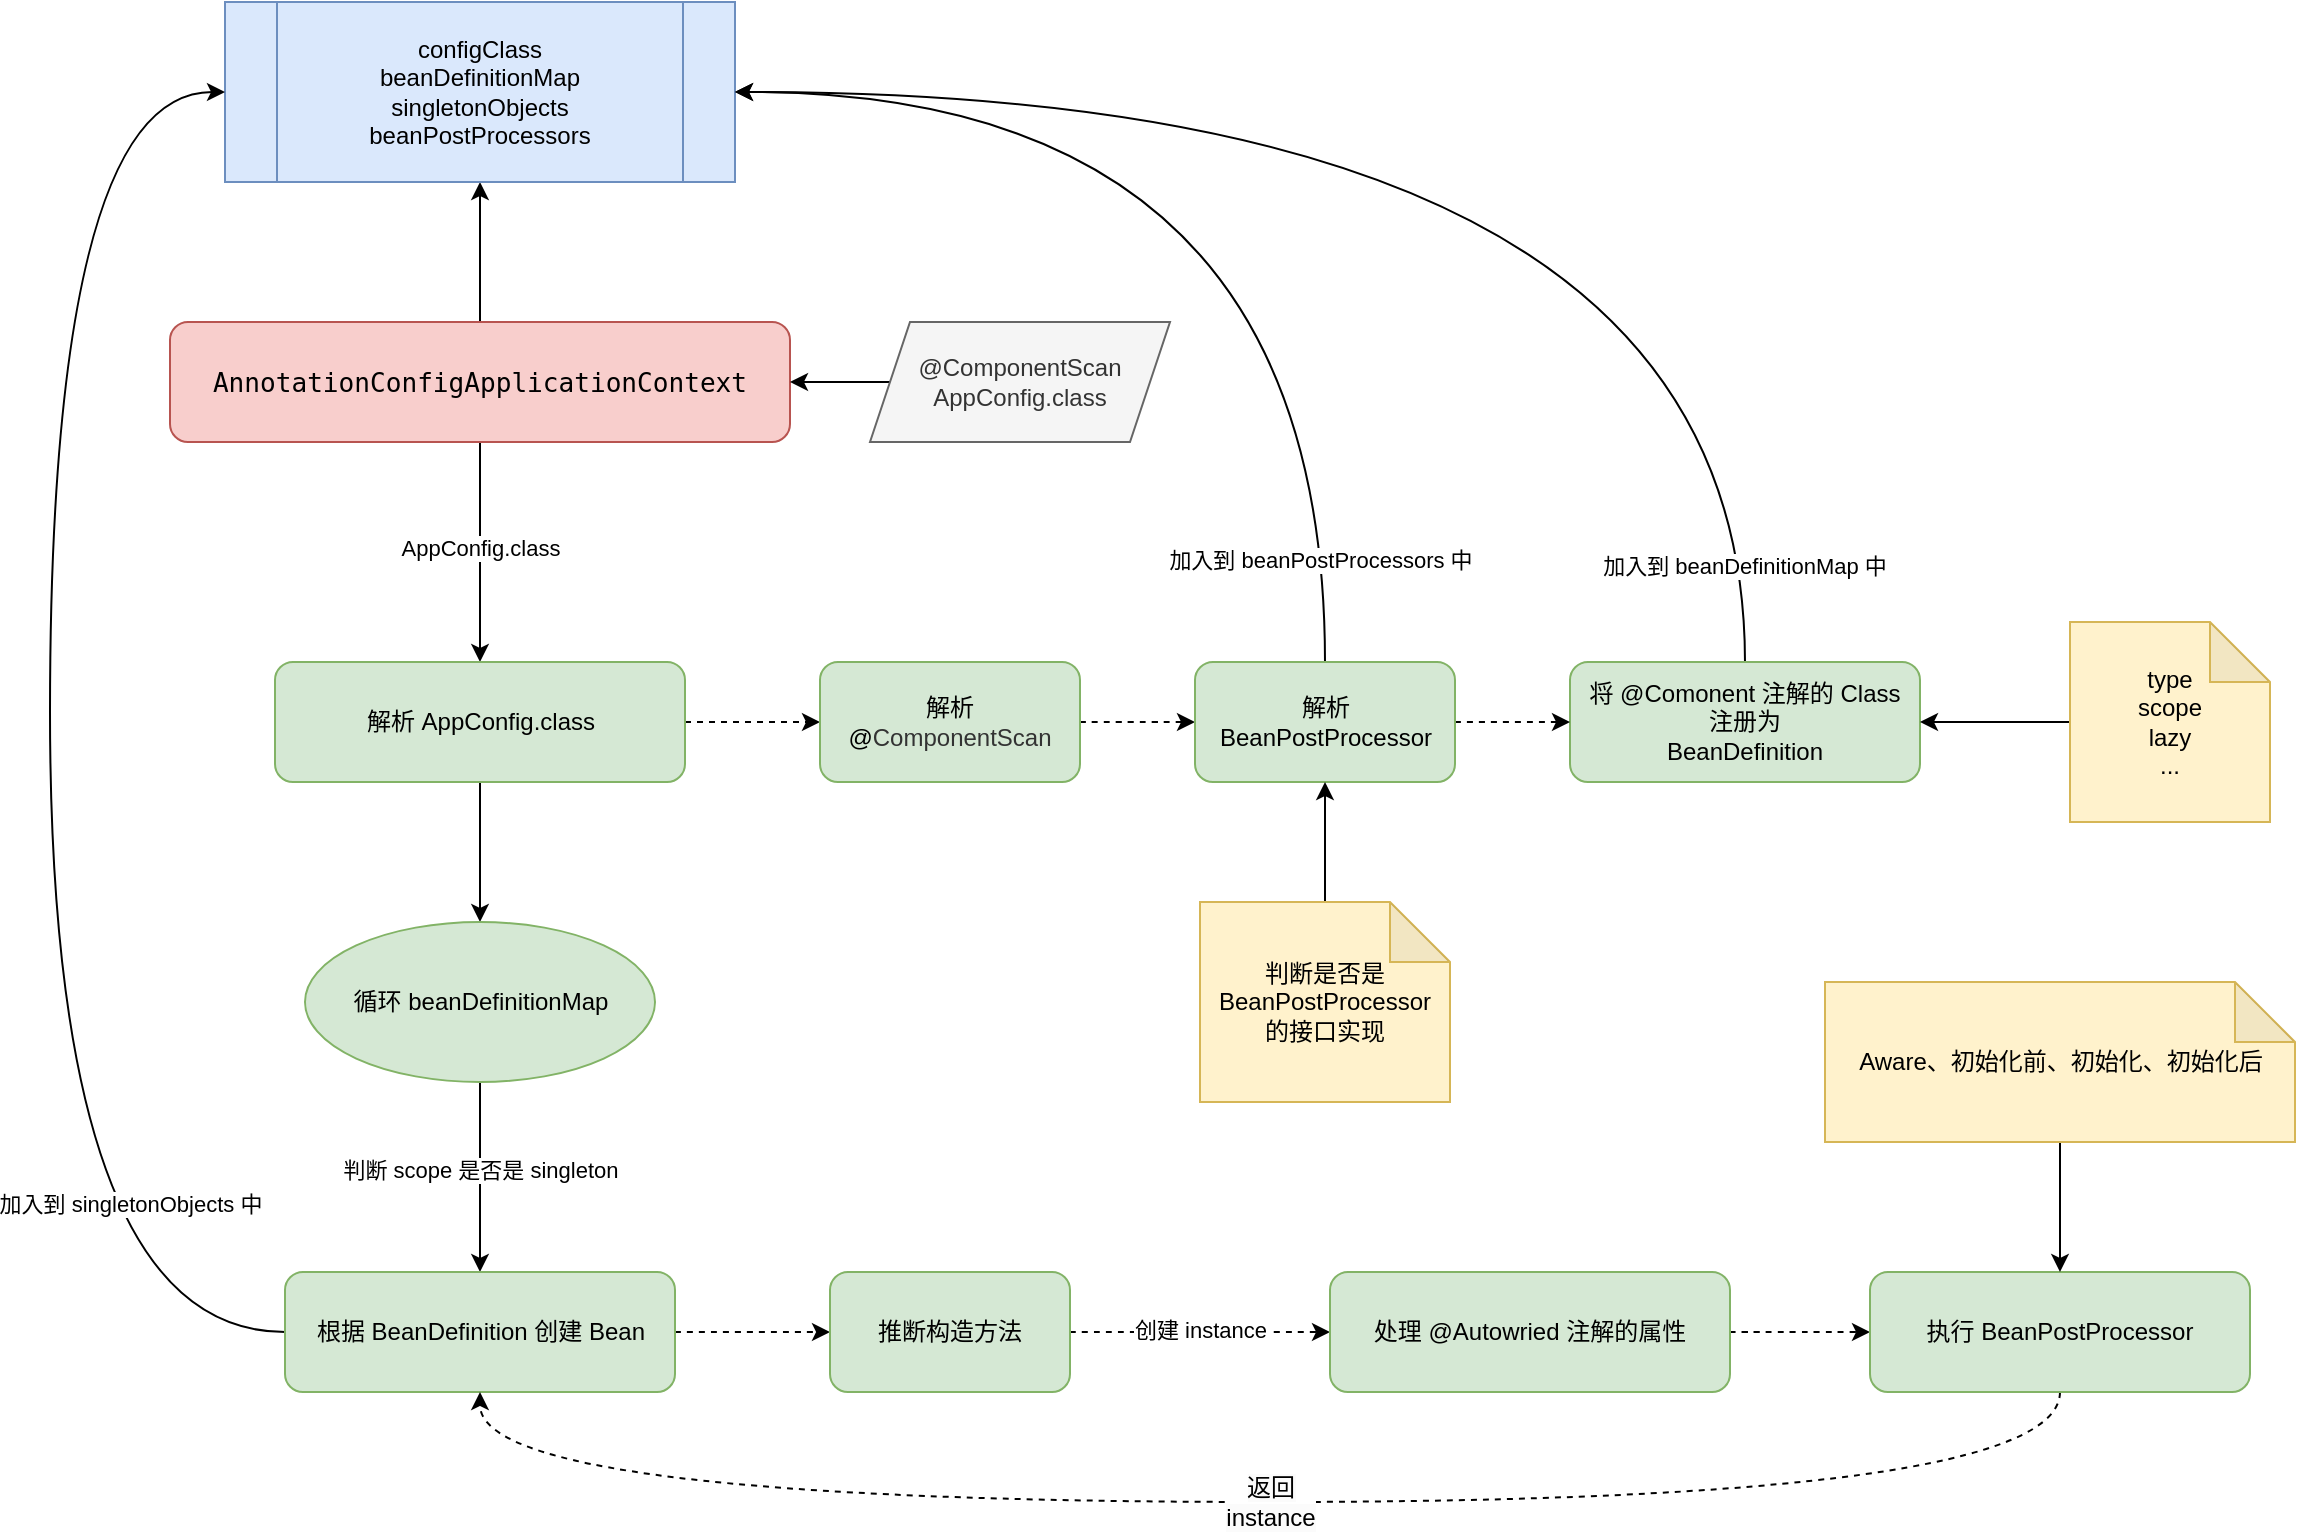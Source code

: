 <mxfile version="24.8.3">
  <diagram name="第 1 页" id="I0ANvSmxnXIREpwsrQhY">
    <mxGraphModel dx="1242" dy="1930" grid="1" gridSize="10" guides="1" tooltips="1" connect="1" arrows="1" fold="1" page="1" pageScale="1" pageWidth="827" pageHeight="1169" math="0" shadow="0">
      <root>
        <mxCell id="0" />
        <mxCell id="1" parent="0" />
        <mxCell id="OPas7R8hlcuFhmpju5PL-4" value="" style="edgeStyle=orthogonalEdgeStyle;rounded=0;orthogonalLoop=1;jettySize=auto;html=1;" edge="1" parent="1" source="OPas7R8hlcuFhmpju5PL-1" target="OPas7R8hlcuFhmpju5PL-3">
          <mxGeometry relative="1" as="geometry" />
        </mxCell>
        <mxCell id="OPas7R8hlcuFhmpju5PL-5" value="AppConfig.class" style="edgeLabel;html=1;align=center;verticalAlign=middle;resizable=0;points=[];" vertex="1" connectable="0" parent="OPas7R8hlcuFhmpju5PL-4">
          <mxGeometry x="-0.05" relative="1" as="geometry">
            <mxPoint as="offset" />
          </mxGeometry>
        </mxCell>
        <mxCell id="OPas7R8hlcuFhmpju5PL-14" style="edgeStyle=orthogonalEdgeStyle;rounded=0;orthogonalLoop=1;jettySize=auto;html=1;exitX=0.5;exitY=0;exitDx=0;exitDy=0;" edge="1" parent="1" source="OPas7R8hlcuFhmpju5PL-1" target="OPas7R8hlcuFhmpju5PL-12">
          <mxGeometry relative="1" as="geometry" />
        </mxCell>
        <mxCell id="OPas7R8hlcuFhmpju5PL-1" value="&lt;div style=&quot;text-align: start; color: rgb(8, 8, 8);&quot;&gt;&lt;pre style=&quot;font-family: &amp;quot;JetBrains Mono&amp;quot;, monospace; font-size: 9.8pt;&quot;&gt;&lt;span style=&quot;color: rgb(0, 0, 0);&quot;&gt;AnnotationConfigApplicationContext&lt;/span&gt;&lt;/pre&gt;&lt;/div&gt;" style="rounded=1;whiteSpace=wrap;html=1;fillColor=#f8cecc;strokeColor=#b85450;" vertex="1" parent="1">
          <mxGeometry x="110" y="80" width="310" height="60" as="geometry" />
        </mxCell>
        <mxCell id="OPas7R8hlcuFhmpju5PL-11" value="" style="edgeStyle=orthogonalEdgeStyle;rounded=0;orthogonalLoop=1;jettySize=auto;html=1;dashed=1;" edge="1" parent="1" source="OPas7R8hlcuFhmpju5PL-3" target="OPas7R8hlcuFhmpju5PL-10">
          <mxGeometry relative="1" as="geometry" />
        </mxCell>
        <mxCell id="OPas7R8hlcuFhmpju5PL-29" value="" style="edgeStyle=orthogonalEdgeStyle;curved=1;rounded=0;orthogonalLoop=1;jettySize=auto;html=1;" edge="1" parent="1" source="OPas7R8hlcuFhmpju5PL-3" target="OPas7R8hlcuFhmpju5PL-28">
          <mxGeometry relative="1" as="geometry" />
        </mxCell>
        <mxCell id="OPas7R8hlcuFhmpju5PL-3" value="解析 AppConfig.class" style="whiteSpace=wrap;html=1;fillColor=#d5e8d4;strokeColor=#82b366;rounded=1;" vertex="1" parent="1">
          <mxGeometry x="162.5" y="250" width="205" height="60" as="geometry" />
        </mxCell>
        <mxCell id="OPas7R8hlcuFhmpju5PL-9" style="edgeStyle=orthogonalEdgeStyle;rounded=0;orthogonalLoop=1;jettySize=auto;html=1;" edge="1" parent="1" source="OPas7R8hlcuFhmpju5PL-8" target="OPas7R8hlcuFhmpju5PL-1">
          <mxGeometry relative="1" as="geometry" />
        </mxCell>
        <mxCell id="OPas7R8hlcuFhmpju5PL-8" value="&lt;div&gt;@ComponentScan&lt;/div&gt;AppConfig.class" style="shape=parallelogram;perimeter=parallelogramPerimeter;whiteSpace=wrap;html=1;fixedSize=1;fillColor=#f5f5f5;strokeColor=#666666;fontColor=#333333;" vertex="1" parent="1">
          <mxGeometry x="460" y="80" width="150" height="60" as="geometry" />
        </mxCell>
        <mxCell id="OPas7R8hlcuFhmpju5PL-18" value="" style="edgeStyle=orthogonalEdgeStyle;curved=1;rounded=0;orthogonalLoop=1;jettySize=auto;html=1;dashed=1;entryX=0;entryY=0.5;entryDx=0;entryDy=0;" edge="1" parent="1" source="OPas7R8hlcuFhmpju5PL-10" target="OPas7R8hlcuFhmpju5PL-51">
          <mxGeometry relative="1" as="geometry">
            <mxPoint x="590" y="280" as="targetPoint" />
          </mxGeometry>
        </mxCell>
        <mxCell id="OPas7R8hlcuFhmpju5PL-10" value="解析&lt;div&gt;@&lt;span style=&quot;caret-color: rgb(51, 51, 51); color: rgb(51, 51, 51);&quot;&gt;ComponentScan&lt;/span&gt;&lt;/div&gt;" style="whiteSpace=wrap;html=1;fillColor=#d5e8d4;strokeColor=#82b366;rounded=1;" vertex="1" parent="1">
          <mxGeometry x="435" y="250" width="130" height="60" as="geometry" />
        </mxCell>
        <mxCell id="OPas7R8hlcuFhmpju5PL-12" value="configClass&lt;div&gt;beanDefinitionMap&lt;/div&gt;&lt;div&gt;singletonObjects&lt;br&gt;&lt;/div&gt;&lt;div&gt;beanPostProcessors&lt;/div&gt;" style="shape=process;whiteSpace=wrap;html=1;backgroundOutline=1;fillColor=#dae8fc;strokeColor=#6c8ebf;" vertex="1" parent="1">
          <mxGeometry x="137.5" y="-80" width="255" height="90" as="geometry" />
        </mxCell>
        <mxCell id="OPas7R8hlcuFhmpju5PL-22" style="edgeStyle=orthogonalEdgeStyle;curved=1;rounded=0;orthogonalLoop=1;jettySize=auto;html=1;exitX=0.5;exitY=0;exitDx=0;exitDy=0;entryX=1;entryY=0.5;entryDx=0;entryDy=0;" edge="1" parent="1" source="OPas7R8hlcuFhmpju5PL-17" target="OPas7R8hlcuFhmpju5PL-12">
          <mxGeometry relative="1" as="geometry" />
        </mxCell>
        <mxCell id="OPas7R8hlcuFhmpju5PL-23" value="加入到 beanDefinitionMap 中" style="edgeLabel;html=1;align=center;verticalAlign=middle;resizable=0;points=[];" vertex="1" connectable="0" parent="OPas7R8hlcuFhmpju5PL-22">
          <mxGeometry x="-0.878" y="2" relative="1" as="geometry">
            <mxPoint x="1" as="offset" />
          </mxGeometry>
        </mxCell>
        <mxCell id="OPas7R8hlcuFhmpju5PL-17" value="将 @Comonent 注解的 Class&lt;div&gt;注册为&lt;/div&gt;&lt;div&gt;BeanDefinition&lt;/div&gt;" style="whiteSpace=wrap;html=1;fillColor=#d5e8d4;strokeColor=#82b366;rounded=1;" vertex="1" parent="1">
          <mxGeometry x="810" y="250" width="175" height="60" as="geometry" />
        </mxCell>
        <mxCell id="OPas7R8hlcuFhmpju5PL-25" style="edgeStyle=orthogonalEdgeStyle;curved=1;rounded=0;orthogonalLoop=1;jettySize=auto;html=1;entryX=1;entryY=0.5;entryDx=0;entryDy=0;" edge="1" parent="1" source="OPas7R8hlcuFhmpju5PL-24" target="OPas7R8hlcuFhmpju5PL-17">
          <mxGeometry relative="1" as="geometry" />
        </mxCell>
        <mxCell id="OPas7R8hlcuFhmpju5PL-24" value="type&lt;div&gt;scope&lt;/div&gt;&lt;div&gt;lazy&lt;/div&gt;&lt;div&gt;...&lt;/div&gt;" style="shape=note;whiteSpace=wrap;html=1;backgroundOutline=1;darkOpacity=0.05;fillColor=#fff2cc;strokeColor=#d6b656;" vertex="1" parent="1">
          <mxGeometry x="1060" y="230" width="100" height="100" as="geometry" />
        </mxCell>
        <mxCell id="OPas7R8hlcuFhmpju5PL-31" value="" style="edgeStyle=orthogonalEdgeStyle;curved=1;rounded=0;orthogonalLoop=1;jettySize=auto;html=1;" edge="1" parent="1" source="OPas7R8hlcuFhmpju5PL-28" target="OPas7R8hlcuFhmpju5PL-30">
          <mxGeometry relative="1" as="geometry" />
        </mxCell>
        <mxCell id="OPas7R8hlcuFhmpju5PL-34" value="判断 scope 是否是 singleton" style="edgeLabel;html=1;align=center;verticalAlign=middle;resizable=0;points=[];" vertex="1" connectable="0" parent="OPas7R8hlcuFhmpju5PL-31">
          <mxGeometry x="-0.074" relative="1" as="geometry">
            <mxPoint as="offset" />
          </mxGeometry>
        </mxCell>
        <mxCell id="OPas7R8hlcuFhmpju5PL-28" value="循环 beanDefinitionMap" style="ellipse;whiteSpace=wrap;html=1;fillColor=#d5e8d4;strokeColor=#82b366;rounded=1;" vertex="1" parent="1">
          <mxGeometry x="177.5" y="380" width="175" height="80" as="geometry" />
        </mxCell>
        <mxCell id="OPas7R8hlcuFhmpju5PL-32" style="edgeStyle=orthogonalEdgeStyle;curved=1;rounded=0;orthogonalLoop=1;jettySize=auto;html=1;entryX=0;entryY=0.5;entryDx=0;entryDy=0;exitX=0;exitY=0.5;exitDx=0;exitDy=0;" edge="1" parent="1" source="OPas7R8hlcuFhmpju5PL-30" target="OPas7R8hlcuFhmpju5PL-12">
          <mxGeometry relative="1" as="geometry">
            <Array as="points">
              <mxPoint x="50" y="585" />
              <mxPoint x="50" y="-35" />
            </Array>
          </mxGeometry>
        </mxCell>
        <mxCell id="OPas7R8hlcuFhmpju5PL-33" value="加入到 singletonObjects 中" style="edgeLabel;html=1;align=center;verticalAlign=middle;resizable=0;points=[];" vertex="1" connectable="0" parent="OPas7R8hlcuFhmpju5PL-32">
          <mxGeometry x="-0.492" y="-23" relative="1" as="geometry">
            <mxPoint x="17" y="28" as="offset" />
          </mxGeometry>
        </mxCell>
        <mxCell id="OPas7R8hlcuFhmpju5PL-38" value="" style="edgeStyle=orthogonalEdgeStyle;curved=1;rounded=0;orthogonalLoop=1;jettySize=auto;html=1;dashed=1;" edge="1" parent="1" source="OPas7R8hlcuFhmpju5PL-30" target="OPas7R8hlcuFhmpju5PL-37">
          <mxGeometry relative="1" as="geometry" />
        </mxCell>
        <mxCell id="OPas7R8hlcuFhmpju5PL-30" value="根据 BeanDefinition 创建 Bean" style="whiteSpace=wrap;html=1;fillColor=#d5e8d4;strokeColor=#82b366;rounded=1;" vertex="1" parent="1">
          <mxGeometry x="167.5" y="555" width="195" height="60" as="geometry" />
        </mxCell>
        <mxCell id="OPas7R8hlcuFhmpju5PL-40" value="" style="edgeStyle=orthogonalEdgeStyle;curved=1;rounded=0;orthogonalLoop=1;jettySize=auto;html=1;dashed=1;" edge="1" parent="1" source="OPas7R8hlcuFhmpju5PL-37" target="OPas7R8hlcuFhmpju5PL-39">
          <mxGeometry relative="1" as="geometry" />
        </mxCell>
        <mxCell id="OPas7R8hlcuFhmpju5PL-41" value="创建 instance" style="edgeLabel;html=1;align=center;verticalAlign=middle;resizable=0;points=[];" vertex="1" connectable="0" parent="OPas7R8hlcuFhmpju5PL-40">
          <mxGeometry y="-4" relative="1" as="geometry">
            <mxPoint y="-5" as="offset" />
          </mxGeometry>
        </mxCell>
        <mxCell id="OPas7R8hlcuFhmpju5PL-37" value="推断构造方法" style="whiteSpace=wrap;html=1;fillColor=#d5e8d4;strokeColor=#82b366;rounded=1;" vertex="1" parent="1">
          <mxGeometry x="440" y="555" width="120" height="60" as="geometry" />
        </mxCell>
        <mxCell id="OPas7R8hlcuFhmpju5PL-43" value="" style="edgeStyle=orthogonalEdgeStyle;curved=1;rounded=0;orthogonalLoop=1;jettySize=auto;html=1;dashed=1;" edge="1" parent="1" source="OPas7R8hlcuFhmpju5PL-39" target="OPas7R8hlcuFhmpju5PL-42">
          <mxGeometry relative="1" as="geometry" />
        </mxCell>
        <mxCell id="OPas7R8hlcuFhmpju5PL-39" value="处理 @Autowried 注解的属性" style="whiteSpace=wrap;html=1;fillColor=#d5e8d4;strokeColor=#82b366;rounded=1;" vertex="1" parent="1">
          <mxGeometry x="690" y="555" width="200" height="60" as="geometry" />
        </mxCell>
        <mxCell id="OPas7R8hlcuFhmpju5PL-50" value="&lt;span style=&quot;font-size: 12px; white-space: normal; background-color: rgb(251, 251, 251);&quot;&gt;返回 instance&lt;/span&gt;" style="edgeStyle=orthogonalEdgeStyle;curved=1;rounded=0;orthogonalLoop=1;jettySize=auto;html=1;exitX=0.5;exitY=1;exitDx=0;exitDy=0;entryX=0.5;entryY=1;entryDx=0;entryDy=0;dashed=1;" edge="1" parent="1" source="OPas7R8hlcuFhmpju5PL-42" target="OPas7R8hlcuFhmpju5PL-30">
          <mxGeometry relative="1" as="geometry">
            <Array as="points">
              <mxPoint x="1055" y="670" />
              <mxPoint x="265" y="670" />
            </Array>
          </mxGeometry>
        </mxCell>
        <mxCell id="OPas7R8hlcuFhmpju5PL-42" value="执行 BeanPostProcessor" style="whiteSpace=wrap;html=1;fillColor=#d5e8d4;strokeColor=#82b366;rounded=1;" vertex="1" parent="1">
          <mxGeometry x="960" y="555" width="190" height="60" as="geometry" />
        </mxCell>
        <mxCell id="OPas7R8hlcuFhmpju5PL-45" style="edgeStyle=orthogonalEdgeStyle;curved=1;rounded=0;orthogonalLoop=1;jettySize=auto;html=1;" edge="1" parent="1" source="OPas7R8hlcuFhmpju5PL-44" target="OPas7R8hlcuFhmpju5PL-42">
          <mxGeometry relative="1" as="geometry" />
        </mxCell>
        <mxCell id="OPas7R8hlcuFhmpju5PL-44" value="Aware、初始化前、初始化、初始化后" style="shape=note;whiteSpace=wrap;html=1;backgroundOutline=1;darkOpacity=0.05;fillColor=#fff2cc;strokeColor=#d6b656;" vertex="1" parent="1">
          <mxGeometry x="937.5" y="410" width="235" height="80" as="geometry" />
        </mxCell>
        <mxCell id="OPas7R8hlcuFhmpju5PL-53" style="edgeStyle=orthogonalEdgeStyle;curved=1;rounded=0;orthogonalLoop=1;jettySize=auto;html=1;entryX=0;entryY=0.5;entryDx=0;entryDy=0;dashed=1;" edge="1" parent="1" source="OPas7R8hlcuFhmpju5PL-51" target="OPas7R8hlcuFhmpju5PL-17">
          <mxGeometry relative="1" as="geometry">
            <Array as="points">
              <mxPoint x="770" y="280" />
              <mxPoint x="770" y="280" />
            </Array>
          </mxGeometry>
        </mxCell>
        <mxCell id="OPas7R8hlcuFhmpju5PL-56" style="edgeStyle=orthogonalEdgeStyle;curved=1;rounded=0;orthogonalLoop=1;jettySize=auto;html=1;exitX=0.5;exitY=0;exitDx=0;exitDy=0;entryX=1;entryY=0.5;entryDx=0;entryDy=0;" edge="1" parent="1" source="OPas7R8hlcuFhmpju5PL-51" target="OPas7R8hlcuFhmpju5PL-12">
          <mxGeometry relative="1" as="geometry" />
        </mxCell>
        <mxCell id="OPas7R8hlcuFhmpju5PL-57" value="加入到 beanPostProcessors 中" style="edgeLabel;html=1;align=center;verticalAlign=middle;resizable=0;points=[];" vertex="1" connectable="0" parent="OPas7R8hlcuFhmpju5PL-56">
          <mxGeometry x="-0.823" y="3" relative="1" as="geometry">
            <mxPoint as="offset" />
          </mxGeometry>
        </mxCell>
        <mxCell id="OPas7R8hlcuFhmpju5PL-51" value="解析&lt;div&gt;BeanPostProcessor&lt;/div&gt;" style="whiteSpace=wrap;html=1;fillColor=#d5e8d4;strokeColor=#82b366;rounded=1;" vertex="1" parent="1">
          <mxGeometry x="622.5" y="250" width="130" height="60" as="geometry" />
        </mxCell>
        <mxCell id="OPas7R8hlcuFhmpju5PL-55" style="edgeStyle=orthogonalEdgeStyle;curved=1;rounded=0;orthogonalLoop=1;jettySize=auto;html=1;exitX=0.5;exitY=0;exitDx=0;exitDy=0;exitPerimeter=0;" edge="1" parent="1" source="OPas7R8hlcuFhmpju5PL-54" target="OPas7R8hlcuFhmpju5PL-51">
          <mxGeometry relative="1" as="geometry" />
        </mxCell>
        <mxCell id="OPas7R8hlcuFhmpju5PL-54" value="判断是否是 BeanPostProcessor&lt;div&gt;的接口实现&lt;/div&gt;" style="shape=note;whiteSpace=wrap;html=1;backgroundOutline=1;darkOpacity=0.05;fillColor=#fff2cc;strokeColor=#d6b656;" vertex="1" parent="1">
          <mxGeometry x="625" y="370" width="125" height="100" as="geometry" />
        </mxCell>
      </root>
    </mxGraphModel>
  </diagram>
</mxfile>
